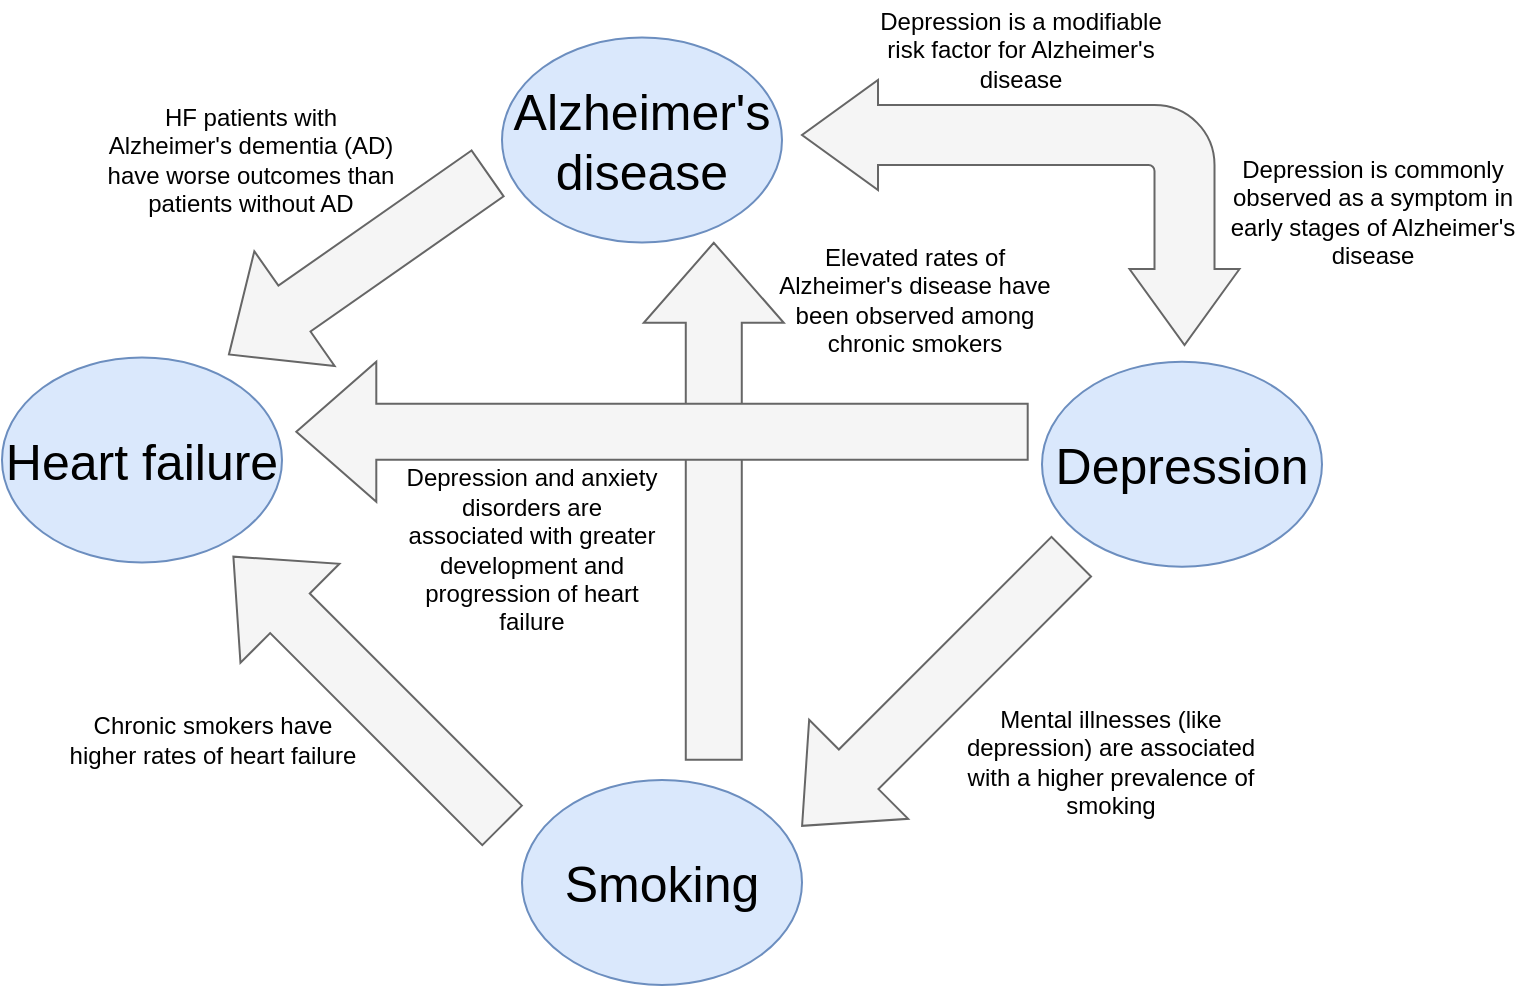 <mxfile version="21.0.8" type="github">
  <diagram name="Page-1" id="UukN6F3pWWEp7h4scgCb">
    <mxGraphModel dx="954" dy="616" grid="1" gridSize="10" guides="1" tooltips="1" connect="1" arrows="1" fold="1" page="1" pageScale="1" pageWidth="850" pageHeight="1100" math="0" shadow="0">
      <root>
        <mxCell id="0" />
        <mxCell id="1" parent="0" />
        <mxCell id="fzf84_J4QTvCD_Fq0CwA-4" value="Depression" style="ellipse;whiteSpace=wrap;html=1;fontSize=25;fillColor=#dae8fc;strokeColor=#6c8ebf;" vertex="1" parent="1">
          <mxGeometry x="580" y="240.85" width="140" height="102.5" as="geometry" />
        </mxCell>
        <mxCell id="fzf84_J4QTvCD_Fq0CwA-8" value="" style="html=1;shadow=0;dashed=0;align=center;verticalAlign=middle;shape=mxgraph.arrows2.bendDoubleArrow;dy=15;dx=38;arrowHead=55;rounded=1;rotation=90;fillColor=#f5f5f5;fontColor=#333333;strokeColor=#666666;" vertex="1" parent="1">
          <mxGeometry x="503.13" y="56.88" width="132.5" height="218.75" as="geometry" />
        </mxCell>
        <mxCell id="fzf84_J4QTvCD_Fq0CwA-10" value="Depression is a modifiable risk factor for Alzheimer&#39;s disease" style="text;html=1;strokeColor=none;fillColor=none;align=center;verticalAlign=middle;whiteSpace=wrap;rounded=0;" vertex="1" parent="1">
          <mxGeometry x="493.76" y="60" width="151.25" height="50" as="geometry" />
        </mxCell>
        <mxCell id="fzf84_J4QTvCD_Fq0CwA-11" value="Depression is commonly observed as a symptom in early stages of Alzheimer&#39;s disease" style="text;html=1;strokeColor=none;fillColor=none;align=center;verticalAlign=middle;whiteSpace=wrap;rounded=0;" vertex="1" parent="1">
          <mxGeometry x="670" y="136.25" width="151.25" height="60" as="geometry" />
        </mxCell>
        <mxCell id="fzf84_J4QTvCD_Fq0CwA-12" value="Alzheimer&#39;s disease" style="ellipse;whiteSpace=wrap;html=1;fontSize=25;fillColor=#dae8fc;strokeColor=#6c8ebf;" vertex="1" parent="1">
          <mxGeometry x="310" y="78.75" width="140" height="102.5" as="geometry" />
        </mxCell>
        <mxCell id="fzf84_J4QTvCD_Fq0CwA-13" value="Smoking" style="ellipse;whiteSpace=wrap;html=1;fontSize=25;fillColor=#dae8fc;strokeColor=#6c8ebf;" vertex="1" parent="1">
          <mxGeometry x="320" y="450" width="140" height="102.5" as="geometry" />
        </mxCell>
        <mxCell id="fzf84_J4QTvCD_Fq0CwA-14" value="Heart failure" style="ellipse;whiteSpace=wrap;html=1;fontSize=25;fillColor=#dae8fc;strokeColor=#6c8ebf;" vertex="1" parent="1">
          <mxGeometry x="60" y="238.75" width="140" height="102.5" as="geometry" />
        </mxCell>
        <mxCell id="fzf84_J4QTvCD_Fq0CwA-17" value="" style="html=1;shadow=0;dashed=0;align=center;verticalAlign=middle;shape=mxgraph.arrows2.arrow;dy=0.6;dx=40;flipH=1;notch=0;rotation=-45;fillColor=#f5f5f5;fontColor=#333333;strokeColor=#666666;" vertex="1" parent="1">
          <mxGeometry x="432.17" y="370.64" width="190.33" height="70" as="geometry" />
        </mxCell>
        <mxCell id="fzf84_J4QTvCD_Fq0CwA-18" value="Mental illnesses (like depression) are associated with a higher prevalence of smoking" style="text;html=1;strokeColor=none;fillColor=none;align=center;verticalAlign=middle;whiteSpace=wrap;rounded=0;" vertex="1" parent="1">
          <mxGeometry x="538.75" y="411.25" width="151.25" height="60" as="geometry" />
        </mxCell>
        <mxCell id="fzf84_J4QTvCD_Fq0CwA-19" value="" style="html=1;shadow=0;dashed=0;align=center;verticalAlign=middle;shape=mxgraph.arrows2.arrow;dy=0.6;dx=40;flipH=1;notch=0;rotation=45;fillColor=#f5f5f5;fontColor=#333333;strokeColor=#666666;" vertex="1" parent="1">
          <mxGeometry x="147.87" y="370.52" width="190" height="70" as="geometry" />
        </mxCell>
        <mxCell id="fzf84_J4QTvCD_Fq0CwA-20" value="Chronic smokers have higher rates of heart failure" style="text;html=1;strokeColor=none;fillColor=none;align=center;verticalAlign=middle;whiteSpace=wrap;rounded=0;" vertex="1" parent="1">
          <mxGeometry x="90" y="400" width="151.25" height="60" as="geometry" />
        </mxCell>
        <mxCell id="fzf84_J4QTvCD_Fq0CwA-21" value="" style="html=1;shadow=0;dashed=0;align=center;verticalAlign=middle;shape=mxgraph.arrows2.arrow;dy=0.6;dx=40;flipH=1;notch=0;rotation=90;fillColor=#f5f5f5;fontColor=#333333;strokeColor=#666666;" vertex="1" parent="1">
          <mxGeometry x="286.65" y="275.63" width="258.48" height="70" as="geometry" />
        </mxCell>
        <mxCell id="fzf84_J4QTvCD_Fq0CwA-22" value="Elevated rates of Alzheimer&#39;s disease have been observed among chronic smokers" style="text;html=1;strokeColor=none;fillColor=none;align=center;verticalAlign=middle;whiteSpace=wrap;rounded=0;" vertex="1" parent="1">
          <mxGeometry x="442.85" y="170" width="147.15" height="80" as="geometry" />
        </mxCell>
        <mxCell id="fzf84_J4QTvCD_Fq0CwA-23" value="" style="html=1;shadow=0;dashed=0;align=center;verticalAlign=middle;shape=mxgraph.arrows2.arrow;dy=0.6;dx=40;flipH=1;notch=0;rotation=0;fillColor=#f5f5f5;fontColor=#333333;strokeColor=#666666;" vertex="1" parent="1">
          <mxGeometry x="207.15" y="240.85" width="365.7" height="70" as="geometry" />
        </mxCell>
        <mxCell id="fzf84_J4QTvCD_Fq0CwA-24" value="Depression and anxiety disorders are associated with greater development and progression of heart failure" style="text;html=1;strokeColor=none;fillColor=none;align=center;verticalAlign=middle;whiteSpace=wrap;rounded=0;" vertex="1" parent="1">
          <mxGeometry x="260" y="290" width="130" height="90" as="geometry" />
        </mxCell>
        <mxCell id="fzf84_J4QTvCD_Fq0CwA-25" value="" style="html=1;shadow=0;dashed=0;align=center;verticalAlign=middle;shape=mxgraph.arrows2.arrow;dy=0.6;dx=40;flipH=1;notch=0;rotation=-35;fillColor=#f5f5f5;fontColor=#333333;strokeColor=#666666;" vertex="1" parent="1">
          <mxGeometry x="159.19" y="156.97" width="157.87" height="70" as="geometry" />
        </mxCell>
        <mxCell id="fzf84_J4QTvCD_Fq0CwA-26" value="HF patients with Alzheimer&#39;s dementia (AD) have worse outcomes than patients without AD" style="text;html=1;strokeColor=none;fillColor=none;align=center;verticalAlign=middle;whiteSpace=wrap;rounded=0;" vertex="1" parent="1">
          <mxGeometry x="108.75" y="110" width="151.25" height="60" as="geometry" />
        </mxCell>
      </root>
    </mxGraphModel>
  </diagram>
</mxfile>
